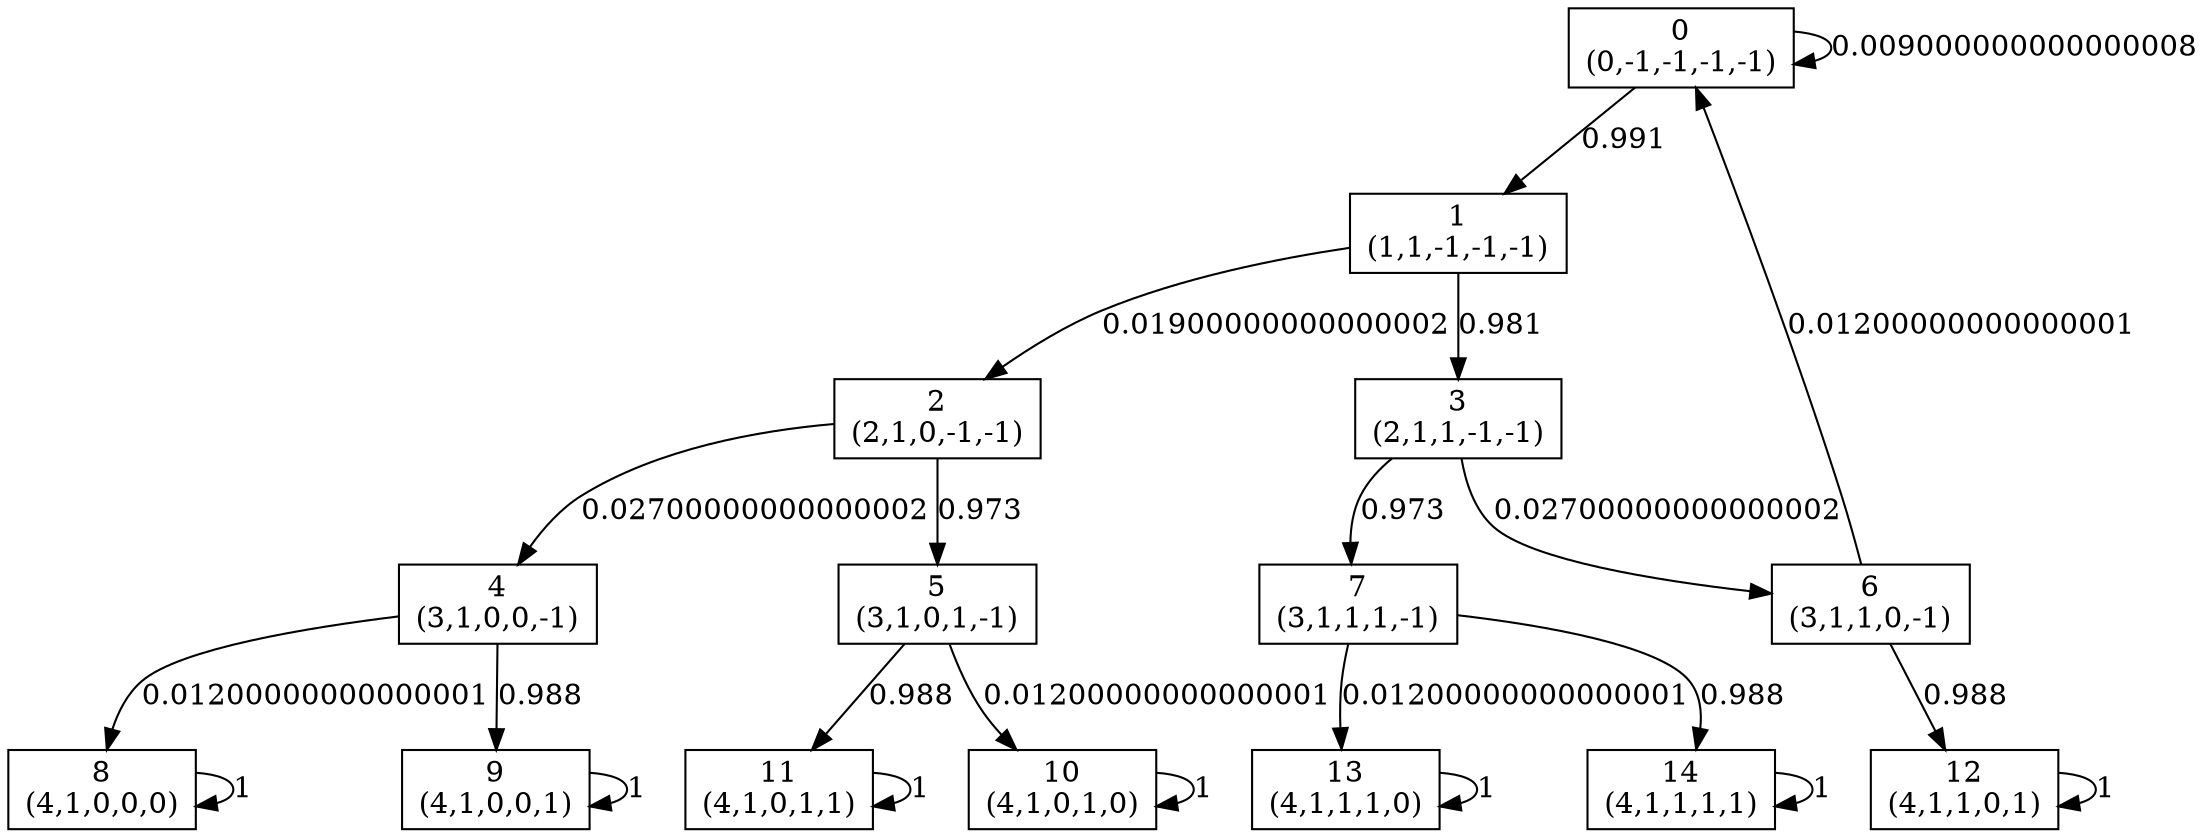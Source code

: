 digraph P {
node [shape=box];
0 -> 0 [ label="0.009000000000000008" ];
0 -> 1 [ label="0.991" ];
1 -> 2 [ label="0.01900000000000002" ];
1 -> 3 [ label="0.981" ];
2 -> 4 [ label="0.02700000000000002" ];
2 -> 5 [ label="0.973" ];
3 -> 6 [ label="0.02700000000000002" ];
3 -> 7 [ label="0.973" ];
4 -> 8 [ label="0.01200000000000001" ];
4 -> 9 [ label="0.988" ];
5 -> 10 [ label="0.01200000000000001" ];
5 -> 11 [ label="0.988" ];
6 -> 0 [ label="0.01200000000000001" ];
6 -> 12 [ label="0.988" ];
7 -> 13 [ label="0.01200000000000001" ];
7 -> 14 [ label="0.988" ];
8 -> 8 [ label="1" ];
9 -> 9 [ label="1" ];
10 -> 10 [ label="1" ];
11 -> 11 [ label="1" ];
12 -> 12 [ label="1" ];
13 -> 13 [ label="1" ];
14 -> 14 [ label="1" ];
0 [label="0\n(0,-1,-1,-1,-1)"];
1 [label="1\n(1,1,-1,-1,-1)"];
2 [label="2\n(2,1,0,-1,-1)"];
3 [label="3\n(2,1,1,-1,-1)"];
4 [label="4\n(3,1,0,0,-1)"];
5 [label="5\n(3,1,0,1,-1)"];
6 [label="6\n(3,1,1,0,-1)"];
7 [label="7\n(3,1,1,1,-1)"];
8 [label="8\n(4,1,0,0,0)"];
9 [label="9\n(4,1,0,0,1)"];
10 [label="10\n(4,1,0,1,0)"];
11 [label="11\n(4,1,0,1,1)"];
12 [label="12\n(4,1,1,0,1)"];
13 [label="13\n(4,1,1,1,0)"];
14 [label="14\n(4,1,1,1,1)"];
}
